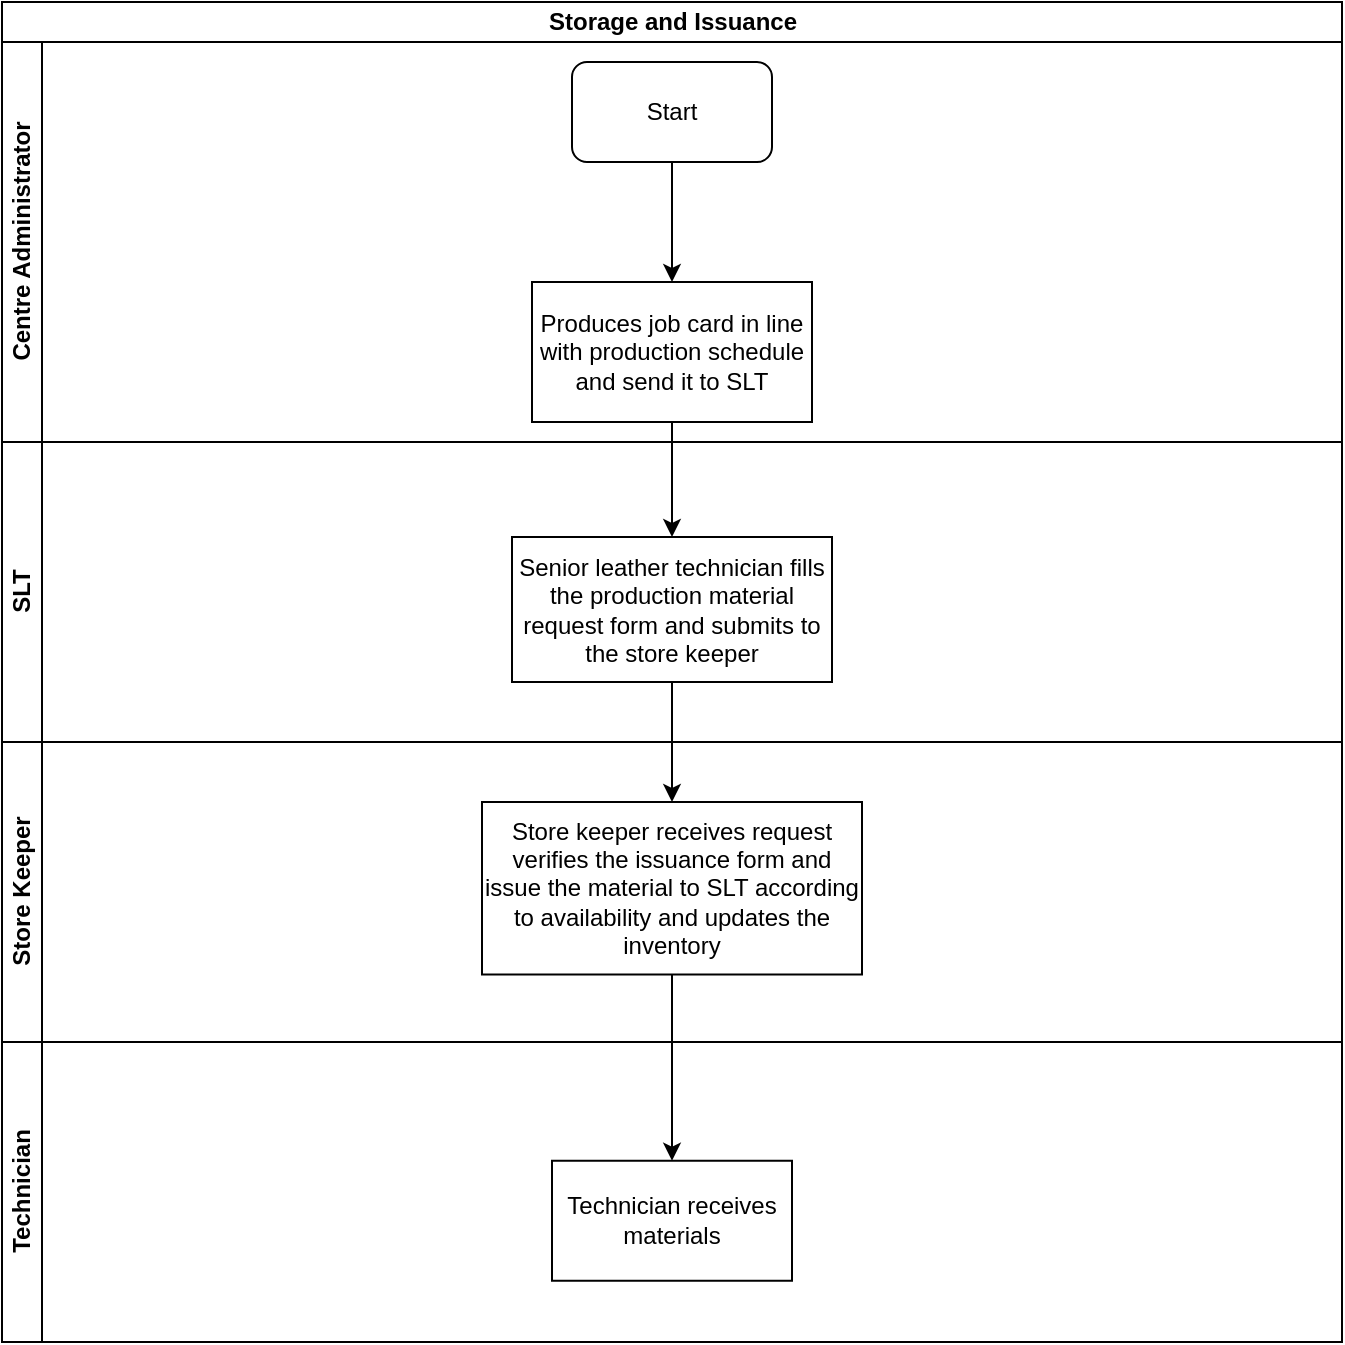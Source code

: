 <mxfile version="13.10.6" type="github">
  <diagram id="t4WjZeM2-GUBWeaEdBS7" name="Page-1">
    <mxGraphModel dx="1038" dy="547" grid="1" gridSize="10" guides="1" tooltips="1" connect="1" arrows="1" fold="1" page="1" pageScale="1" pageWidth="1169" pageHeight="827" math="0" shadow="0">
      <root>
        <mxCell id="0" />
        <mxCell id="1" parent="0" />
        <mxCell id="xgxU6Ofg0BOZaNesFyZN-1" value="Storage and Issuance" style="swimlane;html=1;childLayout=stackLayout;resizeParent=1;resizeParentMax=0;horizontal=1;startSize=20;horizontalStack=0;" vertex="1" parent="1">
          <mxGeometry x="210" y="30" width="670" height="670" as="geometry" />
        </mxCell>
        <mxCell id="xgxU6Ofg0BOZaNesFyZN-11" value="" style="edgeStyle=orthogonalEdgeStyle;rounded=0;orthogonalLoop=1;jettySize=auto;html=1;" edge="1" parent="xgxU6Ofg0BOZaNesFyZN-1" source="xgxU6Ofg0BOZaNesFyZN-9" target="xgxU6Ofg0BOZaNesFyZN-10">
          <mxGeometry relative="1" as="geometry" />
        </mxCell>
        <mxCell id="xgxU6Ofg0BOZaNesFyZN-2" value="Centre Administrator" style="swimlane;html=1;startSize=20;horizontal=0;" vertex="1" parent="xgxU6Ofg0BOZaNesFyZN-1">
          <mxGeometry y="20" width="670" height="200" as="geometry" />
        </mxCell>
        <mxCell id="xgxU6Ofg0BOZaNesFyZN-6" value="Start" style="rounded=1;whiteSpace=wrap;html=1;" vertex="1" parent="xgxU6Ofg0BOZaNesFyZN-2">
          <mxGeometry x="285" y="10" width="100" height="50" as="geometry" />
        </mxCell>
        <mxCell id="xgxU6Ofg0BOZaNesFyZN-9" value="Produces job card in line with production schedule and send it to SLT" style="rounded=0;whiteSpace=wrap;html=1;" vertex="1" parent="xgxU6Ofg0BOZaNesFyZN-2">
          <mxGeometry x="265" y="120" width="140" height="70" as="geometry" />
        </mxCell>
        <mxCell id="xgxU6Ofg0BOZaNesFyZN-8" value="" style="edgeStyle=orthogonalEdgeStyle;rounded=0;orthogonalLoop=1;jettySize=auto;html=1;entryX=0.5;entryY=0;entryDx=0;entryDy=0;" edge="1" parent="xgxU6Ofg0BOZaNesFyZN-2" source="xgxU6Ofg0BOZaNesFyZN-6" target="xgxU6Ofg0BOZaNesFyZN-9">
          <mxGeometry relative="1" as="geometry">
            <mxPoint x="335" y="135" as="targetPoint" />
          </mxGeometry>
        </mxCell>
        <mxCell id="xgxU6Ofg0BOZaNesFyZN-3" value="SLT" style="swimlane;html=1;startSize=20;horizontal=0;" vertex="1" parent="xgxU6Ofg0BOZaNesFyZN-1">
          <mxGeometry y="220" width="670" height="150" as="geometry" />
        </mxCell>
        <mxCell id="xgxU6Ofg0BOZaNesFyZN-10" value="Senior leather technician fills the production material request form and submits to the store keeper" style="whiteSpace=wrap;html=1;rounded=0;" vertex="1" parent="xgxU6Ofg0BOZaNesFyZN-3">
          <mxGeometry x="255" y="47.5" width="160" height="72.5" as="geometry" />
        </mxCell>
        <mxCell id="xgxU6Ofg0BOZaNesFyZN-4" value="Store Keeper" style="swimlane;html=1;startSize=20;horizontal=0;" vertex="1" parent="xgxU6Ofg0BOZaNesFyZN-1">
          <mxGeometry y="370" width="670" height="150" as="geometry" />
        </mxCell>
        <mxCell id="xgxU6Ofg0BOZaNesFyZN-12" value="Store keeper receives request verifies the issuance form and issue the material to SLT according to availability and updates the inventory" style="whiteSpace=wrap;html=1;rounded=0;" vertex="1" parent="xgxU6Ofg0BOZaNesFyZN-4">
          <mxGeometry x="240" y="30" width="190" height="86.25" as="geometry" />
        </mxCell>
        <mxCell id="xgxU6Ofg0BOZaNesFyZN-5" value="Technician" style="swimlane;html=1;startSize=20;horizontal=0;" vertex="1" parent="xgxU6Ofg0BOZaNesFyZN-1">
          <mxGeometry y="520" width="670" height="150" as="geometry" />
        </mxCell>
        <mxCell id="xgxU6Ofg0BOZaNesFyZN-14" value="Technician receives materials" style="whiteSpace=wrap;html=1;rounded=0;" vertex="1" parent="xgxU6Ofg0BOZaNesFyZN-5">
          <mxGeometry x="275" y="59.375" width="120" height="60" as="geometry" />
        </mxCell>
        <mxCell id="xgxU6Ofg0BOZaNesFyZN-13" value="" style="edgeStyle=orthogonalEdgeStyle;rounded=0;orthogonalLoop=1;jettySize=auto;html=1;" edge="1" parent="xgxU6Ofg0BOZaNesFyZN-1" source="xgxU6Ofg0BOZaNesFyZN-10" target="xgxU6Ofg0BOZaNesFyZN-12">
          <mxGeometry relative="1" as="geometry" />
        </mxCell>
        <mxCell id="xgxU6Ofg0BOZaNesFyZN-15" value="" style="edgeStyle=orthogonalEdgeStyle;rounded=0;orthogonalLoop=1;jettySize=auto;html=1;" edge="1" parent="xgxU6Ofg0BOZaNesFyZN-1" source="xgxU6Ofg0BOZaNesFyZN-12" target="xgxU6Ofg0BOZaNesFyZN-14">
          <mxGeometry relative="1" as="geometry" />
        </mxCell>
      </root>
    </mxGraphModel>
  </diagram>
</mxfile>
